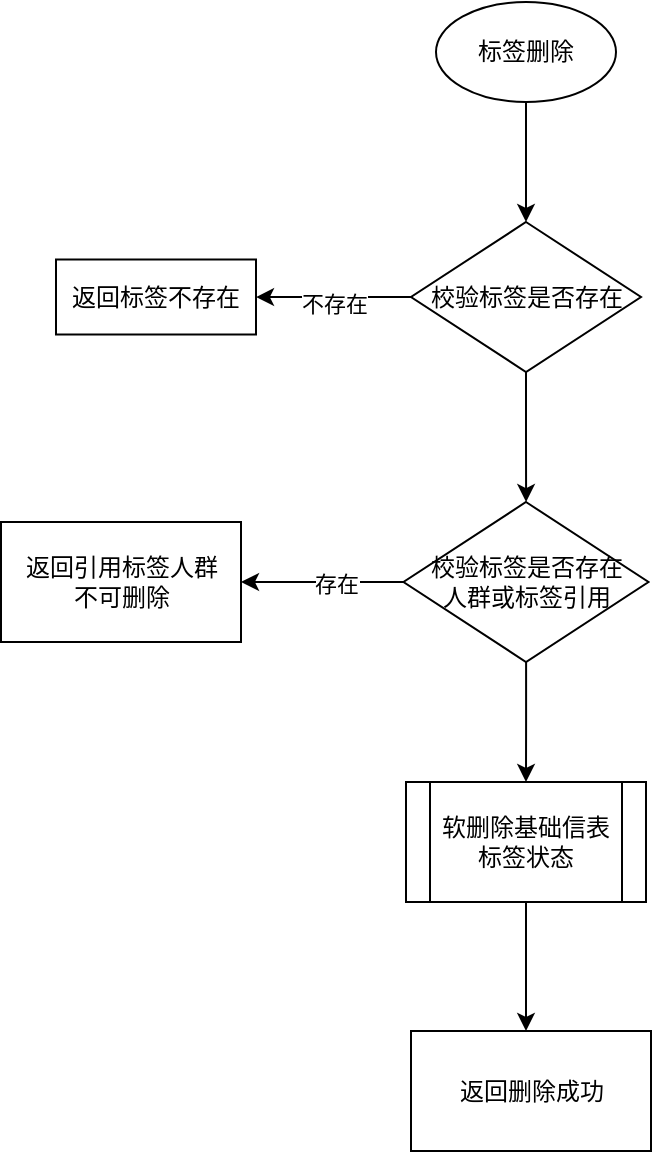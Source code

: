 <mxfile version="24.8.0">
  <diagram name="第 1 页" id="vOJIu3CieS20mVWxzKMo">
    <mxGraphModel dx="1026" dy="650" grid="1" gridSize="10" guides="1" tooltips="1" connect="1" arrows="1" fold="1" page="1" pageScale="1" pageWidth="827" pageHeight="1169" math="0" shadow="0">
      <root>
        <mxCell id="0" />
        <mxCell id="1" parent="0" />
        <mxCell id="DSAUGas0H_0PV85itKCL-3" value="" style="edgeStyle=orthogonalEdgeStyle;rounded=0;orthogonalLoop=1;jettySize=auto;html=1;" parent="1" source="DSAUGas0H_0PV85itKCL-1" target="DSAUGas0H_0PV85itKCL-2" edge="1">
          <mxGeometry relative="1" as="geometry" />
        </mxCell>
        <mxCell id="DSAUGas0H_0PV85itKCL-1" value="标签删除" style="ellipse;whiteSpace=wrap;html=1;" parent="1" vertex="1">
          <mxGeometry x="300" y="70" width="90" height="50" as="geometry" />
        </mxCell>
        <mxCell id="DSAUGas0H_0PV85itKCL-5" value="" style="edgeStyle=orthogonalEdgeStyle;rounded=0;orthogonalLoop=1;jettySize=auto;html=1;" parent="1" source="DSAUGas0H_0PV85itKCL-2" target="DSAUGas0H_0PV85itKCL-4" edge="1">
          <mxGeometry relative="1" as="geometry" />
        </mxCell>
        <mxCell id="DSAUGas0H_0PV85itKCL-6" value="不存在" style="edgeLabel;html=1;align=center;verticalAlign=middle;resizable=0;points=[];" parent="DSAUGas0H_0PV85itKCL-5" vertex="1" connectable="0">
          <mxGeometry y="3" relative="1" as="geometry">
            <mxPoint as="offset" />
          </mxGeometry>
        </mxCell>
        <mxCell id="DSAUGas0H_0PV85itKCL-8" value="" style="edgeStyle=orthogonalEdgeStyle;rounded=0;orthogonalLoop=1;jettySize=auto;html=1;" parent="1" source="DSAUGas0H_0PV85itKCL-2" target="DSAUGas0H_0PV85itKCL-7" edge="1">
          <mxGeometry relative="1" as="geometry" />
        </mxCell>
        <mxCell id="DSAUGas0H_0PV85itKCL-2" value="校验标签是否存在" style="rhombus;whiteSpace=wrap;html=1;" parent="1" vertex="1">
          <mxGeometry x="287.5" y="180" width="115" height="75" as="geometry" />
        </mxCell>
        <mxCell id="DSAUGas0H_0PV85itKCL-4" value="返回标签不存在" style="whiteSpace=wrap;html=1;" parent="1" vertex="1">
          <mxGeometry x="110" y="198.75" width="100" height="37.5" as="geometry" />
        </mxCell>
        <mxCell id="DSAUGas0H_0PV85itKCL-10" value="" style="edgeStyle=orthogonalEdgeStyle;rounded=0;orthogonalLoop=1;jettySize=auto;html=1;" parent="1" source="DSAUGas0H_0PV85itKCL-7" target="DSAUGas0H_0PV85itKCL-9" edge="1">
          <mxGeometry relative="1" as="geometry" />
        </mxCell>
        <mxCell id="DSAUGas0H_0PV85itKCL-11" value="存在" style="edgeLabel;html=1;align=center;verticalAlign=middle;resizable=0;points=[];" parent="DSAUGas0H_0PV85itKCL-10" vertex="1" connectable="0">
          <mxGeometry x="-0.169" y="1" relative="1" as="geometry">
            <mxPoint as="offset" />
          </mxGeometry>
        </mxCell>
        <mxCell id="DSAUGas0H_0PV85itKCL-15" value="" style="edgeStyle=orthogonalEdgeStyle;rounded=0;orthogonalLoop=1;jettySize=auto;html=1;" parent="1" source="DSAUGas0H_0PV85itKCL-7" target="DSAUGas0H_0PV85itKCL-14" edge="1">
          <mxGeometry relative="1" as="geometry" />
        </mxCell>
        <mxCell id="DSAUGas0H_0PV85itKCL-7" value="校验标签是否存在&lt;div&gt;人群或标签引用&lt;/div&gt;" style="rhombus;whiteSpace=wrap;html=1;" parent="1" vertex="1">
          <mxGeometry x="283.75" y="320" width="122.5" height="80" as="geometry" />
        </mxCell>
        <mxCell id="DSAUGas0H_0PV85itKCL-9" value="返回引用标签人群&lt;div&gt;不可删除&lt;/div&gt;" style="whiteSpace=wrap;html=1;" parent="1" vertex="1">
          <mxGeometry x="82.5" y="330" width="120" height="60" as="geometry" />
        </mxCell>
        <mxCell id="DSAUGas0H_0PV85itKCL-17" value="" style="edgeStyle=orthogonalEdgeStyle;rounded=0;orthogonalLoop=1;jettySize=auto;html=1;" parent="1" source="DSAUGas0H_0PV85itKCL-14" edge="1">
          <mxGeometry relative="1" as="geometry">
            <mxPoint x="345" y="584.5" as="targetPoint" />
          </mxGeometry>
        </mxCell>
        <mxCell id="DSAUGas0H_0PV85itKCL-14" value="软删除基础信表&lt;div&gt;标签状态&lt;/div&gt;" style="shape=process;whiteSpace=wrap;html=1;backgroundOutline=1;" parent="1" vertex="1">
          <mxGeometry x="285" y="460" width="120" height="60" as="geometry" />
        </mxCell>
        <mxCell id="DSAUGas0H_0PV85itKCL-18" value="返回删除成功" style="whiteSpace=wrap;html=1;" parent="1" vertex="1">
          <mxGeometry x="287.5" y="584.5" width="120" height="60" as="geometry" />
        </mxCell>
      </root>
    </mxGraphModel>
  </diagram>
</mxfile>
